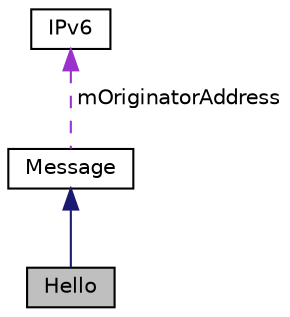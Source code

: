 digraph "Hello"
{
  edge [fontname="Helvetica",fontsize="10",labelfontname="Helvetica",labelfontsize="10"];
  node [fontname="Helvetica",fontsize="10",shape=record];
  Node1 [label="Hello",height=0.2,width=0.4,color="black", fillcolor="grey75", style="filled" fontcolor="black"];
  Node2 -> Node1 [dir="back",color="midnightblue",fontsize="10",style="solid",fontname="Helvetica"];
  Node2 [label="Message",height=0.2,width=0.4,color="black", fillcolor="white", style="filled",URL="$class_message.html",tooltip="Class Message create a message. "];
  Node3 -> Node2 [dir="back",color="darkorchid3",fontsize="10",style="dashed",label=" mOriginatorAddress" ,fontname="Helvetica"];
  Node3 [label="IPv6",height=0.2,width=0.4,color="black", fillcolor="white", style="filled",URL="$class_i_pv6.html",tooltip="Object representing an IPv6. "];
}
